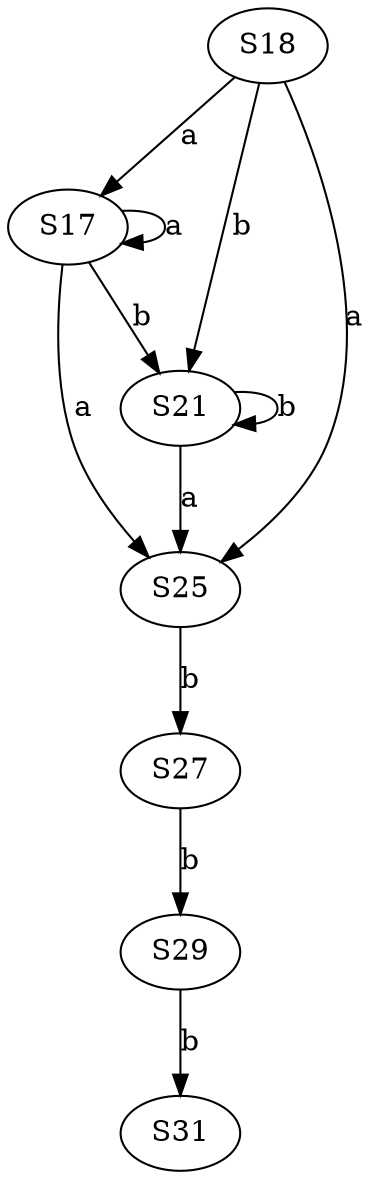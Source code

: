 digraph automate{
size="8,10";S17 -> S17[color=black, style=solid, label="a "];
S17 -> S21[color=black, style=solid, label="b "];
S17 -> S25[color=black, style=solid, label="a "];
S18 -> S17[color=black, style=solid, label="a "];
S18 -> S21[color=black, style=solid, label="b "];
S18 -> S25[color=black, style=solid, label="a "];
S21 -> S21[color=black, style=solid, label="b "];
S21 -> S25[color=black, style=solid, label="a "];
S25 -> S27[color=black, style=solid, label="b "];
S27 -> S29[color=black, style=solid, label="b "];
S29 -> S31[color=black, style=solid, label="b "];
}